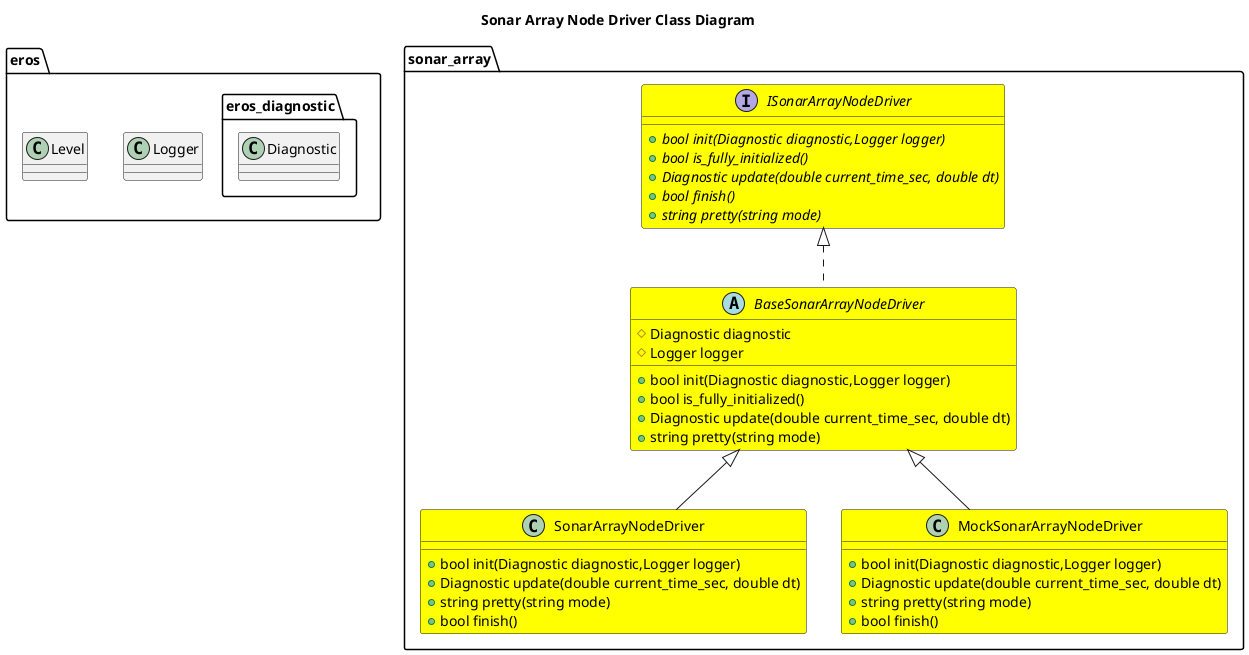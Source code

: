 @startuml
title Sonar Array Node Driver Class Diagram
package eros {
    class Logger
    class Level
    namespace eros_diagnostic {
        class Diagnostic
    }
}


namespace sonar_array {
    interface ISonarArrayNodeDriver #Yellow {
        +{abstract} bool init(Diagnostic diagnostic,Logger logger)
        +{abstract} bool is_fully_initialized()
        +{abstract} Diagnostic update(double current_time_sec, double dt)
        +{abstract} bool finish()
        +{abstract} string pretty(string mode)
    }
    abstract BaseSonarArrayNodeDriver #Yellow {
        +bool init(Diagnostic diagnostic,Logger logger)
        +bool is_fully_initialized()
        +Diagnostic update(double current_time_sec, double dt)
        +string pretty(string mode)
        #Diagnostic diagnostic
        #Logger logger

    }
    ISonarArrayNodeDriver <|.. BaseSonarArrayNodeDriver
    class SonarArrayNodeDriver #Yellow {
        +bool init(Diagnostic diagnostic,Logger logger)
        +Diagnostic update(double current_time_sec, double dt)
        +string pretty(string mode)
        +bool finish()
    }
    BaseSonarArrayNodeDriver <|-- SonarArrayNodeDriver
    class MockSonarArrayNodeDriver #Yellow {
        +bool init(Diagnostic diagnostic,Logger logger)
        +Diagnostic update(double current_time_sec, double dt)
        +string pretty(string mode)
        +bool finish()
    }
    BaseSonarArrayNodeDriver <|-- MockSonarArrayNodeDriver

}
@enduml
